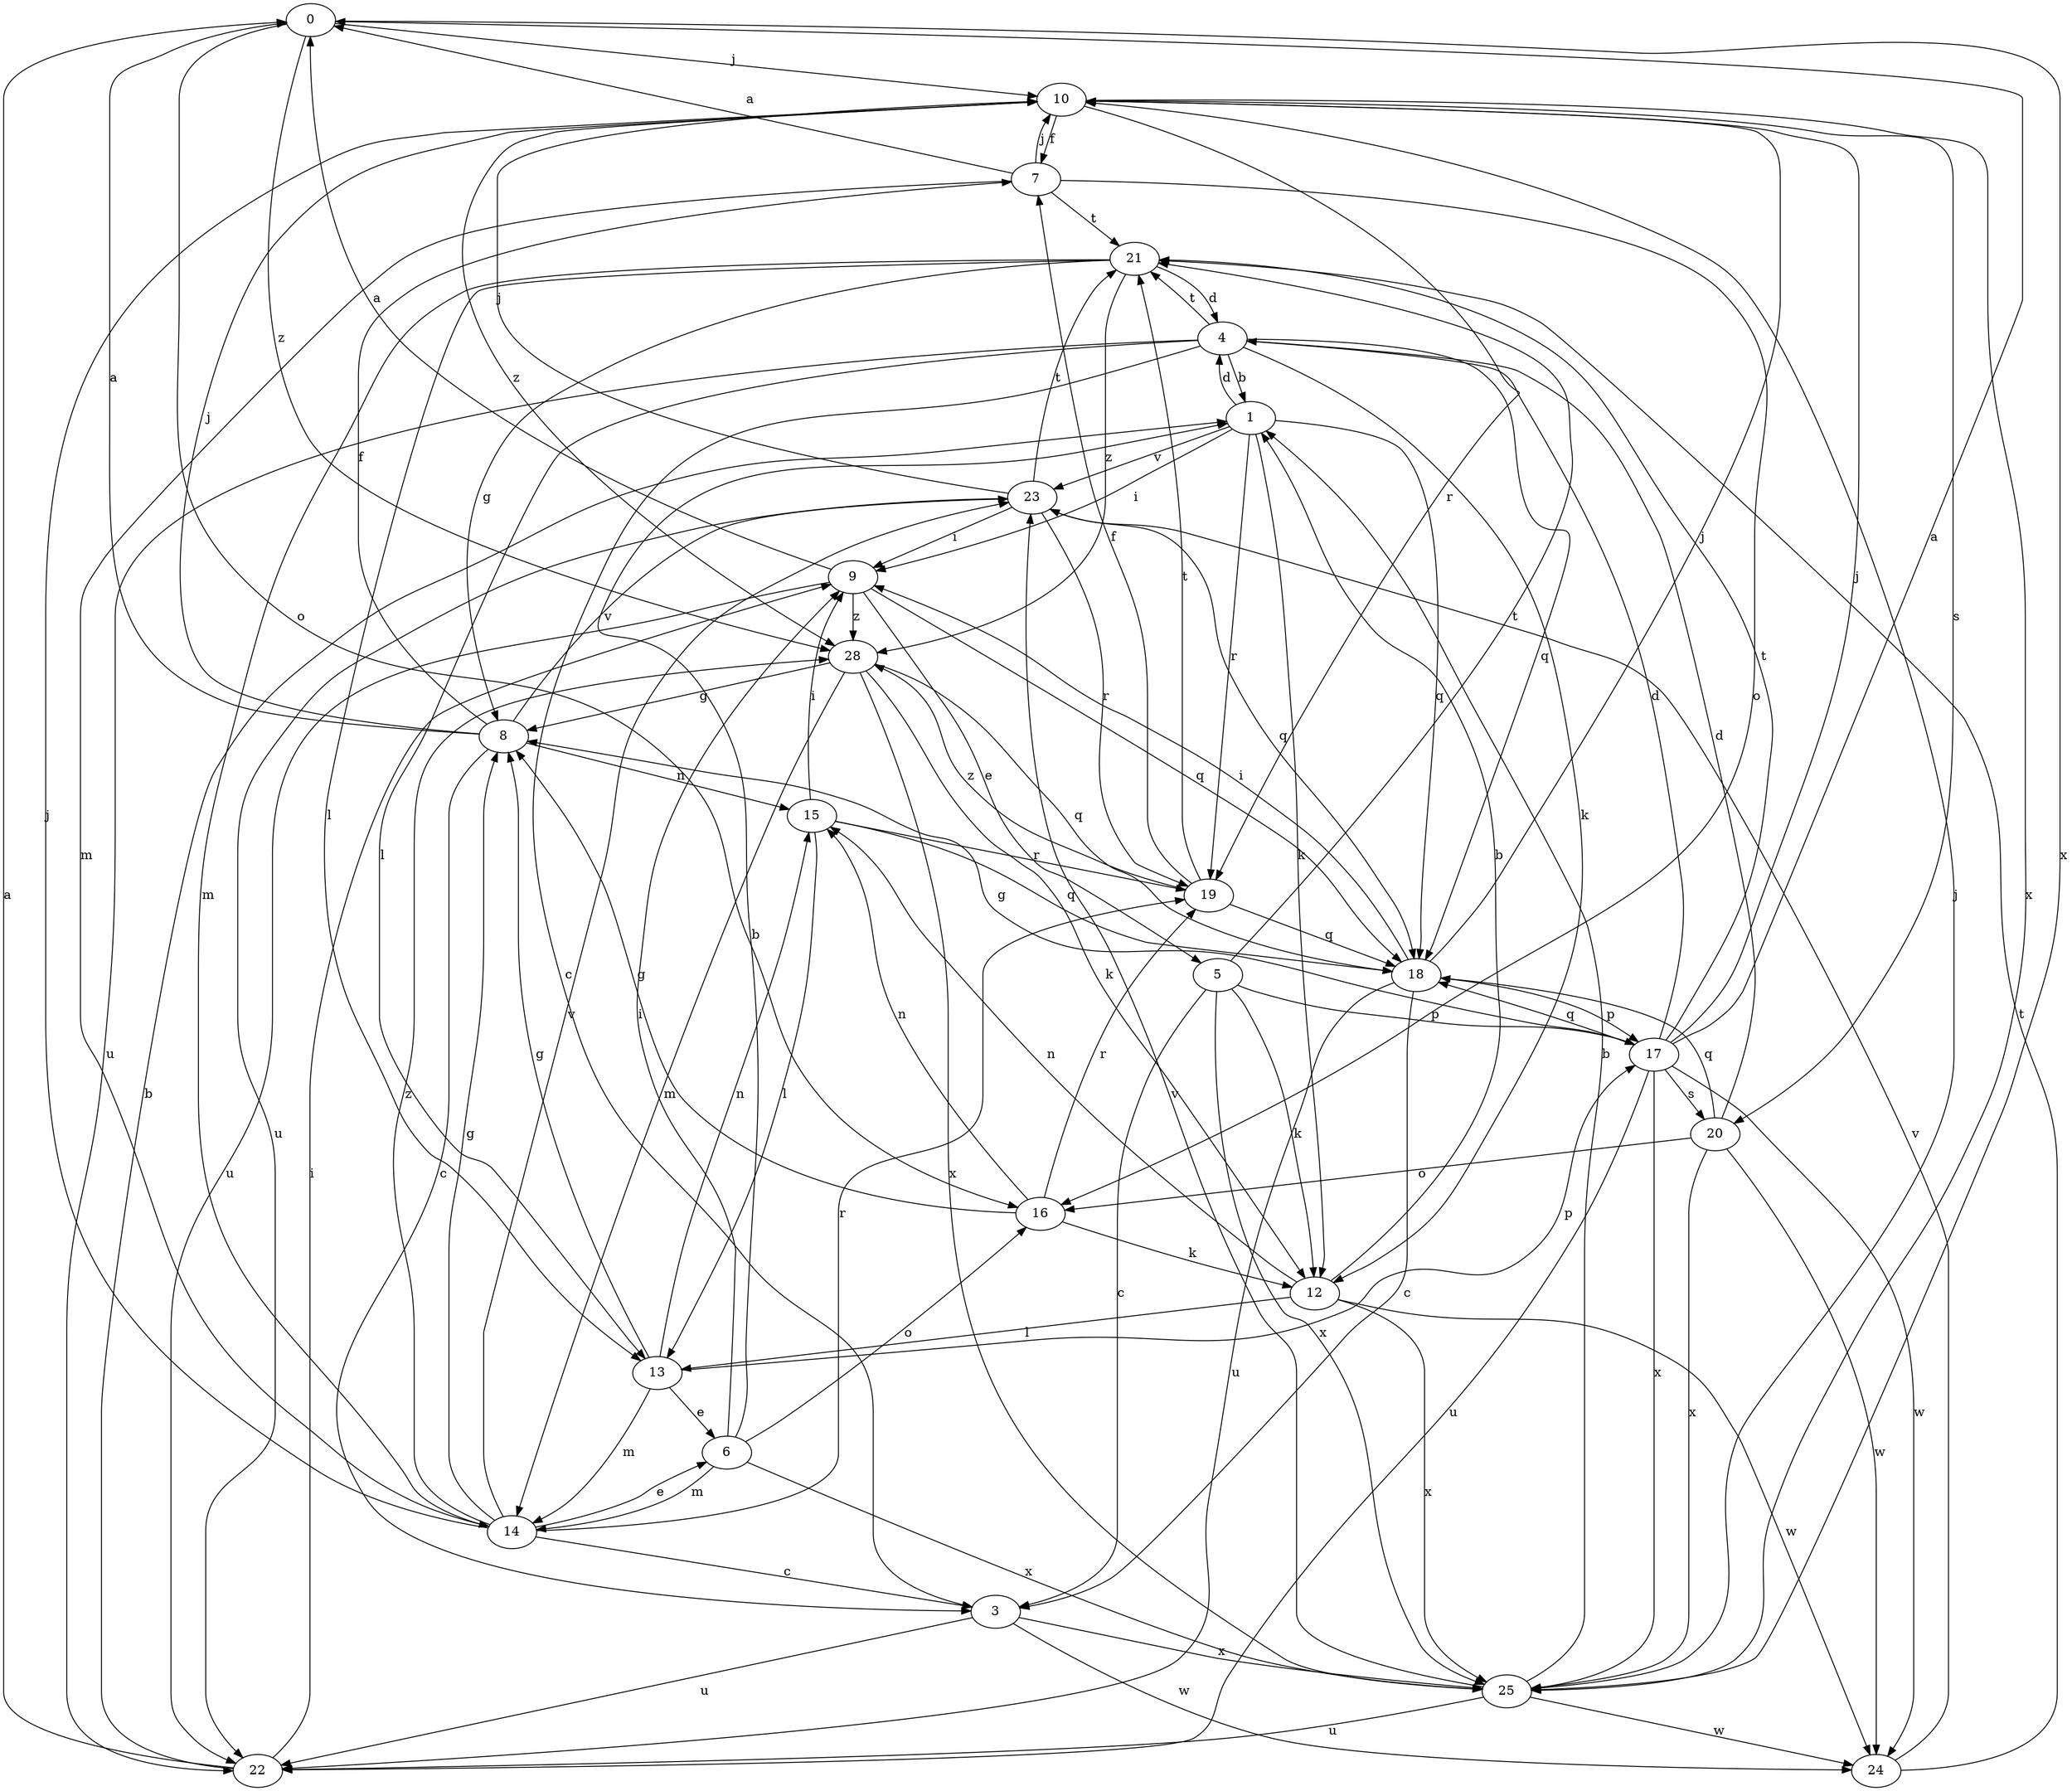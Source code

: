strict digraph  {
0;
1;
3;
4;
5;
6;
7;
8;
9;
10;
12;
13;
14;
15;
16;
17;
18;
19;
20;
21;
22;
23;
24;
25;
28;
0 -> 10  [label=j];
0 -> 16  [label=o];
0 -> 25  [label=x];
0 -> 28  [label=z];
1 -> 4  [label=d];
1 -> 9  [label=i];
1 -> 12  [label=k];
1 -> 18  [label=q];
1 -> 19  [label=r];
1 -> 23  [label=v];
3 -> 22  [label=u];
3 -> 24  [label=w];
3 -> 25  [label=x];
4 -> 1  [label=b];
4 -> 3  [label=c];
4 -> 12  [label=k];
4 -> 13  [label=l];
4 -> 18  [label=q];
4 -> 21  [label=t];
4 -> 22  [label=u];
5 -> 3  [label=c];
5 -> 12  [label=k];
5 -> 17  [label=p];
5 -> 21  [label=t];
5 -> 25  [label=x];
6 -> 1  [label=b];
6 -> 9  [label=i];
6 -> 14  [label=m];
6 -> 16  [label=o];
6 -> 25  [label=x];
7 -> 0  [label=a];
7 -> 10  [label=j];
7 -> 14  [label=m];
7 -> 16  [label=o];
7 -> 21  [label=t];
8 -> 0  [label=a];
8 -> 3  [label=c];
8 -> 7  [label=f];
8 -> 10  [label=j];
8 -> 15  [label=n];
8 -> 23  [label=v];
9 -> 0  [label=a];
9 -> 5  [label=e];
9 -> 18  [label=q];
9 -> 22  [label=u];
9 -> 28  [label=z];
10 -> 7  [label=f];
10 -> 19  [label=r];
10 -> 20  [label=s];
10 -> 25  [label=x];
10 -> 28  [label=z];
12 -> 1  [label=b];
12 -> 13  [label=l];
12 -> 15  [label=n];
12 -> 24  [label=w];
12 -> 25  [label=x];
13 -> 6  [label=e];
13 -> 8  [label=g];
13 -> 14  [label=m];
13 -> 15  [label=n];
13 -> 17  [label=p];
14 -> 3  [label=c];
14 -> 6  [label=e];
14 -> 8  [label=g];
14 -> 10  [label=j];
14 -> 19  [label=r];
14 -> 23  [label=v];
14 -> 28  [label=z];
15 -> 9  [label=i];
15 -> 13  [label=l];
15 -> 18  [label=q];
15 -> 19  [label=r];
16 -> 8  [label=g];
16 -> 12  [label=k];
16 -> 15  [label=n];
16 -> 19  [label=r];
17 -> 0  [label=a];
17 -> 4  [label=d];
17 -> 8  [label=g];
17 -> 10  [label=j];
17 -> 18  [label=q];
17 -> 20  [label=s];
17 -> 21  [label=t];
17 -> 22  [label=u];
17 -> 24  [label=w];
17 -> 25  [label=x];
18 -> 3  [label=c];
18 -> 9  [label=i];
18 -> 10  [label=j];
18 -> 17  [label=p];
18 -> 22  [label=u];
19 -> 7  [label=f];
19 -> 18  [label=q];
19 -> 21  [label=t];
19 -> 28  [label=z];
20 -> 4  [label=d];
20 -> 16  [label=o];
20 -> 18  [label=q];
20 -> 24  [label=w];
20 -> 25  [label=x];
21 -> 4  [label=d];
21 -> 8  [label=g];
21 -> 13  [label=l];
21 -> 14  [label=m];
21 -> 28  [label=z];
22 -> 0  [label=a];
22 -> 1  [label=b];
22 -> 9  [label=i];
23 -> 9  [label=i];
23 -> 10  [label=j];
23 -> 18  [label=q];
23 -> 19  [label=r];
23 -> 21  [label=t];
23 -> 22  [label=u];
24 -> 21  [label=t];
24 -> 23  [label=v];
25 -> 1  [label=b];
25 -> 10  [label=j];
25 -> 22  [label=u];
25 -> 23  [label=v];
25 -> 24  [label=w];
28 -> 8  [label=g];
28 -> 12  [label=k];
28 -> 14  [label=m];
28 -> 18  [label=q];
28 -> 25  [label=x];
}
